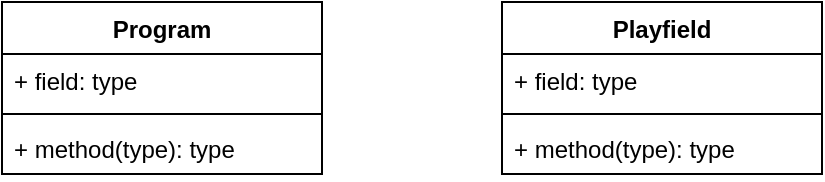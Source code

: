 <mxfile version="14.0.0" type="github">
  <diagram id="C5RBs43oDa-KdzZeNtuy" name="Page-1">
    <mxGraphModel dx="782" dy="738" grid="1" gridSize="10" guides="1" tooltips="1" connect="1" arrows="1" fold="1" page="1" pageScale="1" pageWidth="827" pageHeight="1169" math="0" shadow="0">
      <root>
        <mxCell id="WIyWlLk6GJQsqaUBKTNV-0" />
        <mxCell id="WIyWlLk6GJQsqaUBKTNV-1" parent="WIyWlLk6GJQsqaUBKTNV-0" />
        <mxCell id="Tf17XKY55SGZhRPZg_UY-4" value="Program" style="swimlane;fontStyle=1;align=center;verticalAlign=top;childLayout=stackLayout;horizontal=1;startSize=26;horizontalStack=0;resizeParent=1;resizeParentMax=0;resizeLast=0;collapsible=1;marginBottom=0;" vertex="1" parent="WIyWlLk6GJQsqaUBKTNV-1">
          <mxGeometry x="150" y="130" width="160" height="86" as="geometry" />
        </mxCell>
        <mxCell id="Tf17XKY55SGZhRPZg_UY-5" value="+ field: type" style="text;strokeColor=none;fillColor=none;align=left;verticalAlign=top;spacingLeft=4;spacingRight=4;overflow=hidden;rotatable=0;points=[[0,0.5],[1,0.5]];portConstraint=eastwest;" vertex="1" parent="Tf17XKY55SGZhRPZg_UY-4">
          <mxGeometry y="26" width="160" height="26" as="geometry" />
        </mxCell>
        <mxCell id="Tf17XKY55SGZhRPZg_UY-6" value="" style="line;strokeWidth=1;fillColor=none;align=left;verticalAlign=middle;spacingTop=-1;spacingLeft=3;spacingRight=3;rotatable=0;labelPosition=right;points=[];portConstraint=eastwest;" vertex="1" parent="Tf17XKY55SGZhRPZg_UY-4">
          <mxGeometry y="52" width="160" height="8" as="geometry" />
        </mxCell>
        <mxCell id="Tf17XKY55SGZhRPZg_UY-7" value="+ method(type): type" style="text;strokeColor=none;fillColor=none;align=left;verticalAlign=top;spacingLeft=4;spacingRight=4;overflow=hidden;rotatable=0;points=[[0,0.5],[1,0.5]];portConstraint=eastwest;" vertex="1" parent="Tf17XKY55SGZhRPZg_UY-4">
          <mxGeometry y="60" width="160" height="26" as="geometry" />
        </mxCell>
        <mxCell id="Tf17XKY55SGZhRPZg_UY-8" value="Playfield" style="swimlane;fontStyle=1;align=center;verticalAlign=top;childLayout=stackLayout;horizontal=1;startSize=26;horizontalStack=0;resizeParent=1;resizeParentMax=0;resizeLast=0;collapsible=1;marginBottom=0;" vertex="1" parent="WIyWlLk6GJQsqaUBKTNV-1">
          <mxGeometry x="400" y="130" width="160" height="86" as="geometry" />
        </mxCell>
        <mxCell id="Tf17XKY55SGZhRPZg_UY-9" value="+ field: type" style="text;strokeColor=none;fillColor=none;align=left;verticalAlign=top;spacingLeft=4;spacingRight=4;overflow=hidden;rotatable=0;points=[[0,0.5],[1,0.5]];portConstraint=eastwest;" vertex="1" parent="Tf17XKY55SGZhRPZg_UY-8">
          <mxGeometry y="26" width="160" height="26" as="geometry" />
        </mxCell>
        <mxCell id="Tf17XKY55SGZhRPZg_UY-10" value="" style="line;strokeWidth=1;fillColor=none;align=left;verticalAlign=middle;spacingTop=-1;spacingLeft=3;spacingRight=3;rotatable=0;labelPosition=right;points=[];portConstraint=eastwest;" vertex="1" parent="Tf17XKY55SGZhRPZg_UY-8">
          <mxGeometry y="52" width="160" height="8" as="geometry" />
        </mxCell>
        <mxCell id="Tf17XKY55SGZhRPZg_UY-11" value="+ method(type): type" style="text;strokeColor=none;fillColor=none;align=left;verticalAlign=top;spacingLeft=4;spacingRight=4;overflow=hidden;rotatable=0;points=[[0,0.5],[1,0.5]];portConstraint=eastwest;" vertex="1" parent="Tf17XKY55SGZhRPZg_UY-8">
          <mxGeometry y="60" width="160" height="26" as="geometry" />
        </mxCell>
      </root>
    </mxGraphModel>
  </diagram>
</mxfile>
